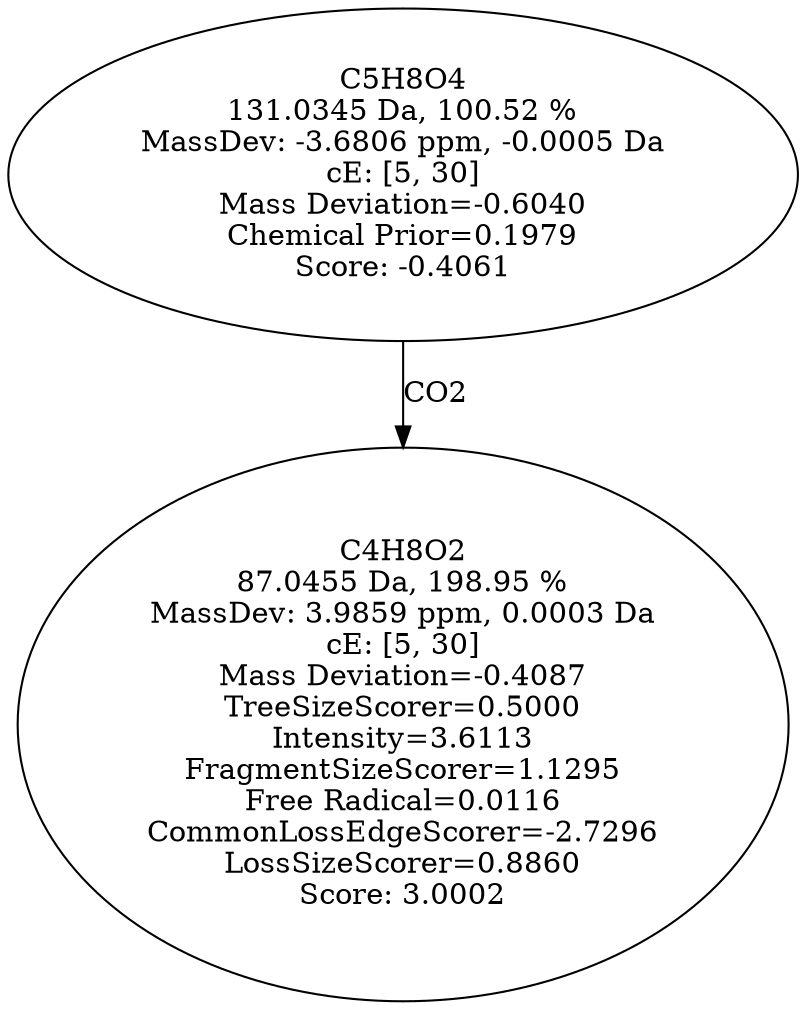 strict digraph {
v1 [label="C4H8O2\n87.0455 Da, 198.95 %\nMassDev: 3.9859 ppm, 0.0003 Da\ncE: [5, 30]\nMass Deviation=-0.4087\nTreeSizeScorer=0.5000\nIntensity=3.6113\nFragmentSizeScorer=1.1295\nFree Radical=0.0116\nCommonLossEdgeScorer=-2.7296\nLossSizeScorer=0.8860\nScore: 3.0002"];
v2 [label="C5H8O4\n131.0345 Da, 100.52 %\nMassDev: -3.6806 ppm, -0.0005 Da\ncE: [5, 30]\nMass Deviation=-0.6040\nChemical Prior=0.1979\nScore: -0.4061"];
v2 -> v1 [label="CO2"];
}